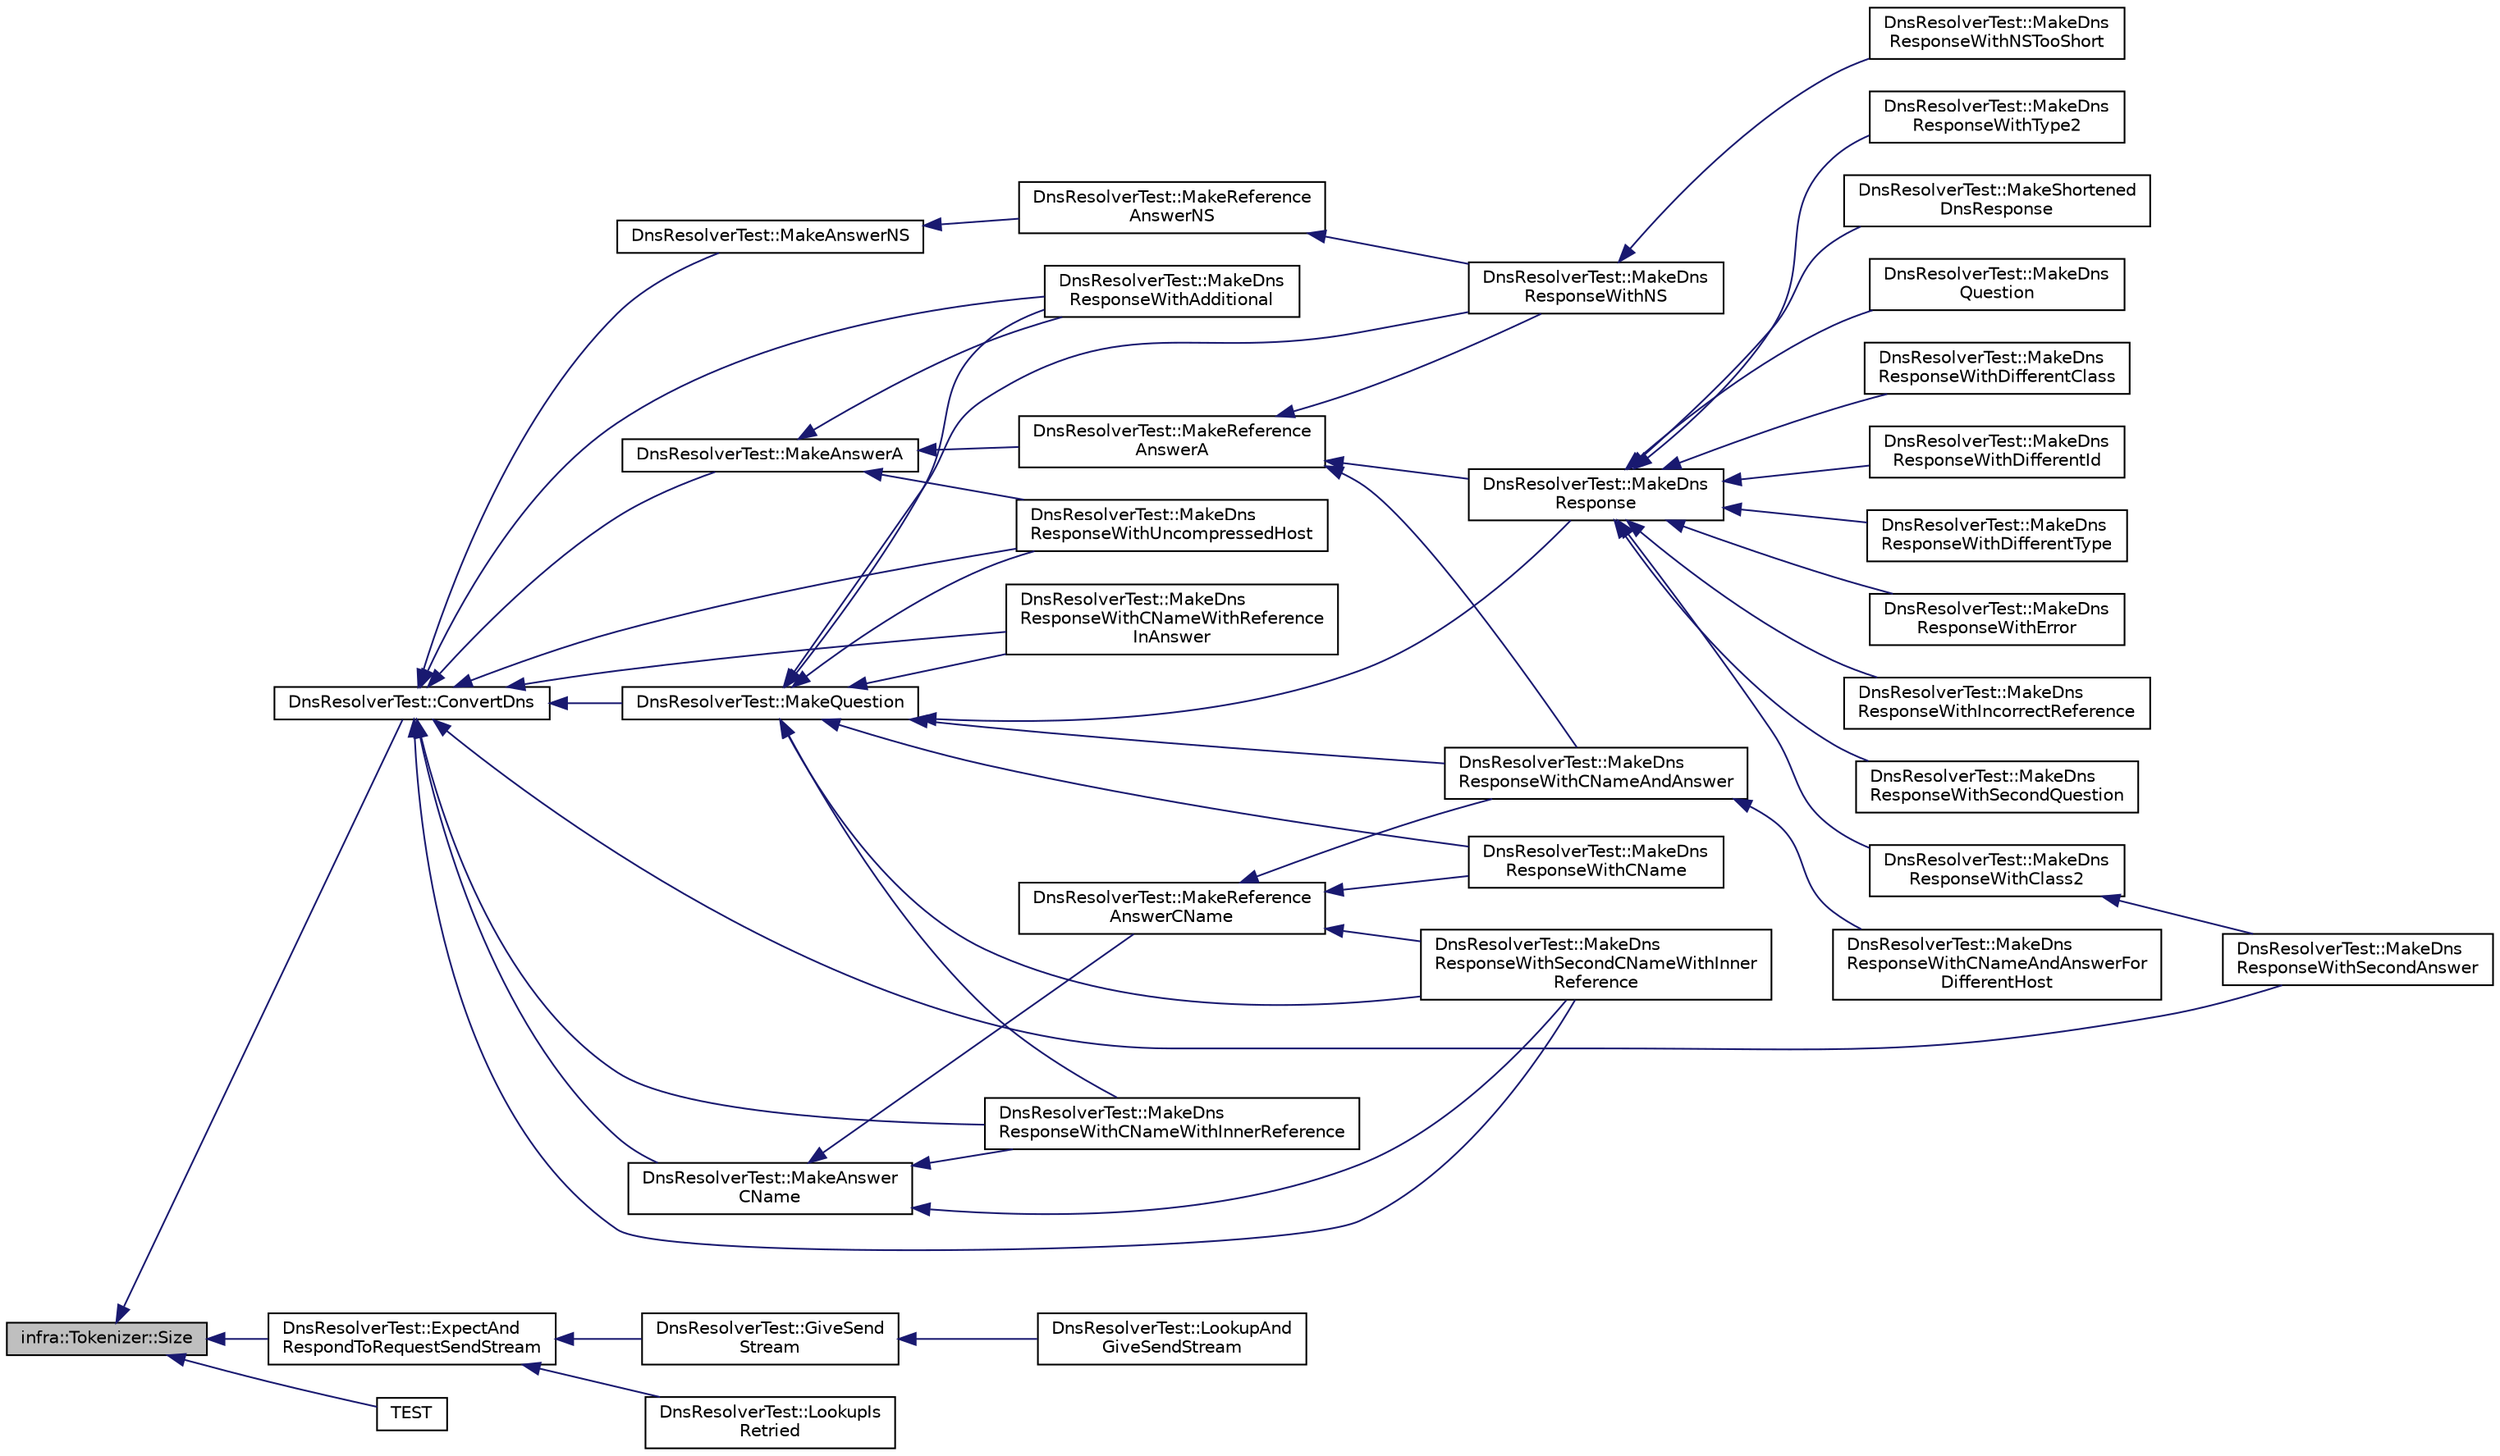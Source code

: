 digraph "infra::Tokenizer::Size"
{
 // INTERACTIVE_SVG=YES
  edge [fontname="Helvetica",fontsize="10",labelfontname="Helvetica",labelfontsize="10"];
  node [fontname="Helvetica",fontsize="10",shape=record];
  rankdir="LR";
  Node49 [label="infra::Tokenizer::Size",height=0.2,width=0.4,color="black", fillcolor="grey75", style="filled", fontcolor="black"];
  Node49 -> Node50 [dir="back",color="midnightblue",fontsize="10",style="solid",fontname="Helvetica"];
  Node50 [label="DnsResolverTest::ConvertDns",height=0.2,width=0.4,color="black", fillcolor="white", style="filled",URL="$dd/d31/class_dns_resolver_test.html#a1c035d4cb846223fedf429caf0d37b79"];
  Node50 -> Node51 [dir="back",color="midnightblue",fontsize="10",style="solid",fontname="Helvetica"];
  Node51 [label="DnsResolverTest::MakeAnswerA",height=0.2,width=0.4,color="black", fillcolor="white", style="filled",URL="$dd/d31/class_dns_resolver_test.html#a3427963f68ca8d1ba5a41e376d50fa24"];
  Node51 -> Node52 [dir="back",color="midnightblue",fontsize="10",style="solid",fontname="Helvetica"];
  Node52 [label="DnsResolverTest::MakeDns\lResponseWithAdditional",height=0.2,width=0.4,color="black", fillcolor="white", style="filled",URL="$dd/d31/class_dns_resolver_test.html#af8e3fb8492d5afe4ef04b32e9c942e9c"];
  Node51 -> Node53 [dir="back",color="midnightblue",fontsize="10",style="solid",fontname="Helvetica"];
  Node53 [label="DnsResolverTest::MakeDns\lResponseWithUncompressedHost",height=0.2,width=0.4,color="black", fillcolor="white", style="filled",URL="$dd/d31/class_dns_resolver_test.html#a0d44a80037cf4da5cd0be47f453d2230"];
  Node51 -> Node54 [dir="back",color="midnightblue",fontsize="10",style="solid",fontname="Helvetica"];
  Node54 [label="DnsResolverTest::MakeReference\lAnswerA",height=0.2,width=0.4,color="black", fillcolor="white", style="filled",URL="$dd/d31/class_dns_resolver_test.html#abe2e7ed706709110db6f125ca3f1308d"];
  Node54 -> Node55 [dir="back",color="midnightblue",fontsize="10",style="solid",fontname="Helvetica"];
  Node55 [label="DnsResolverTest::MakeDns\lResponse",height=0.2,width=0.4,color="black", fillcolor="white", style="filled",URL="$dd/d31/class_dns_resolver_test.html#a3464206c73c71f573c83ed7d2f315590"];
  Node55 -> Node56 [dir="back",color="midnightblue",fontsize="10",style="solid",fontname="Helvetica"];
  Node56 [label="DnsResolverTest::MakeDns\lQuestion",height=0.2,width=0.4,color="black", fillcolor="white", style="filled",URL="$dd/d31/class_dns_resolver_test.html#a82a4da40710d02032a29f891c3cd9532"];
  Node55 -> Node57 [dir="back",color="midnightblue",fontsize="10",style="solid",fontname="Helvetica"];
  Node57 [label="DnsResolverTest::MakeDns\lResponseWithClass2",height=0.2,width=0.4,color="black", fillcolor="white", style="filled",URL="$dd/d31/class_dns_resolver_test.html#a41342b31a9b5616f8e92a6b4759610a8"];
  Node57 -> Node58 [dir="back",color="midnightblue",fontsize="10",style="solid",fontname="Helvetica"];
  Node58 [label="DnsResolverTest::MakeDns\lResponseWithSecondAnswer",height=0.2,width=0.4,color="black", fillcolor="white", style="filled",URL="$dd/d31/class_dns_resolver_test.html#a0f8722d76c373c21941fecc5b174b943"];
  Node55 -> Node59 [dir="back",color="midnightblue",fontsize="10",style="solid",fontname="Helvetica"];
  Node59 [label="DnsResolverTest::MakeDns\lResponseWithDifferentClass",height=0.2,width=0.4,color="black", fillcolor="white", style="filled",URL="$dd/d31/class_dns_resolver_test.html#a4412b75835c120494b9aa34d8ed103f5"];
  Node55 -> Node60 [dir="back",color="midnightblue",fontsize="10",style="solid",fontname="Helvetica"];
  Node60 [label="DnsResolverTest::MakeDns\lResponseWithDifferentId",height=0.2,width=0.4,color="black", fillcolor="white", style="filled",URL="$dd/d31/class_dns_resolver_test.html#aeb1e74975692c05294577081a99051ec"];
  Node55 -> Node61 [dir="back",color="midnightblue",fontsize="10",style="solid",fontname="Helvetica"];
  Node61 [label="DnsResolverTest::MakeDns\lResponseWithDifferentType",height=0.2,width=0.4,color="black", fillcolor="white", style="filled",URL="$dd/d31/class_dns_resolver_test.html#aa1ca9c2ce7975cc7c33cddeba1c51f9e"];
  Node55 -> Node62 [dir="back",color="midnightblue",fontsize="10",style="solid",fontname="Helvetica"];
  Node62 [label="DnsResolverTest::MakeDns\lResponseWithError",height=0.2,width=0.4,color="black", fillcolor="white", style="filled",URL="$dd/d31/class_dns_resolver_test.html#a5ccb2a3b2f2964bba4145c2ccb854504"];
  Node55 -> Node63 [dir="back",color="midnightblue",fontsize="10",style="solid",fontname="Helvetica"];
  Node63 [label="DnsResolverTest::MakeDns\lResponseWithIncorrectReference",height=0.2,width=0.4,color="black", fillcolor="white", style="filled",URL="$dd/d31/class_dns_resolver_test.html#a61dd084e2fdd76a3982566450fec526a"];
  Node55 -> Node64 [dir="back",color="midnightblue",fontsize="10",style="solid",fontname="Helvetica"];
  Node64 [label="DnsResolverTest::MakeDns\lResponseWithSecondQuestion",height=0.2,width=0.4,color="black", fillcolor="white", style="filled",URL="$dd/d31/class_dns_resolver_test.html#a691e68449513a3b5d87662af28de34d4"];
  Node55 -> Node65 [dir="back",color="midnightblue",fontsize="10",style="solid",fontname="Helvetica"];
  Node65 [label="DnsResolverTest::MakeDns\lResponseWithType2",height=0.2,width=0.4,color="black", fillcolor="white", style="filled",URL="$dd/d31/class_dns_resolver_test.html#ab8e71a9830e1f7c121f5ce21918ebee5"];
  Node55 -> Node66 [dir="back",color="midnightblue",fontsize="10",style="solid",fontname="Helvetica"];
  Node66 [label="DnsResolverTest::MakeShortened\lDnsResponse",height=0.2,width=0.4,color="black", fillcolor="white", style="filled",URL="$dd/d31/class_dns_resolver_test.html#a2317d5e8f296ba62f39fb3225a8057e8"];
  Node54 -> Node67 [dir="back",color="midnightblue",fontsize="10",style="solid",fontname="Helvetica"];
  Node67 [label="DnsResolverTest::MakeDns\lResponseWithCNameAndAnswer",height=0.2,width=0.4,color="black", fillcolor="white", style="filled",URL="$dd/d31/class_dns_resolver_test.html#ac7d6d6185bd0c30b8ffe81a69d6a6c32"];
  Node67 -> Node68 [dir="back",color="midnightblue",fontsize="10",style="solid",fontname="Helvetica"];
  Node68 [label="DnsResolverTest::MakeDns\lResponseWithCNameAndAnswerFor\lDifferentHost",height=0.2,width=0.4,color="black", fillcolor="white", style="filled",URL="$dd/d31/class_dns_resolver_test.html#a83399f4e5aee2baac47b0933b3873257"];
  Node54 -> Node69 [dir="back",color="midnightblue",fontsize="10",style="solid",fontname="Helvetica"];
  Node69 [label="DnsResolverTest::MakeDns\lResponseWithNS",height=0.2,width=0.4,color="black", fillcolor="white", style="filled",URL="$dd/d31/class_dns_resolver_test.html#a3dac554da860c5098f25a027143eeb46"];
  Node69 -> Node70 [dir="back",color="midnightblue",fontsize="10",style="solid",fontname="Helvetica"];
  Node70 [label="DnsResolverTest::MakeDns\lResponseWithNSTooShort",height=0.2,width=0.4,color="black", fillcolor="white", style="filled",URL="$dd/d31/class_dns_resolver_test.html#a6d9d6b0ce30f898a271ebd87c4723909"];
  Node50 -> Node71 [dir="back",color="midnightblue",fontsize="10",style="solid",fontname="Helvetica"];
  Node71 [label="DnsResolverTest::MakeAnswer\lCName",height=0.2,width=0.4,color="black", fillcolor="white", style="filled",URL="$dd/d31/class_dns_resolver_test.html#a63fe229184e5860033749aef4c974bb2"];
  Node71 -> Node72 [dir="back",color="midnightblue",fontsize="10",style="solid",fontname="Helvetica"];
  Node72 [label="DnsResolverTest::MakeDns\lResponseWithCNameWithInnerReference",height=0.2,width=0.4,color="black", fillcolor="white", style="filled",URL="$dd/d31/class_dns_resolver_test.html#aee5271b765746f6bd1882a5ec1cc9df6"];
  Node71 -> Node73 [dir="back",color="midnightblue",fontsize="10",style="solid",fontname="Helvetica"];
  Node73 [label="DnsResolverTest::MakeDns\lResponseWithSecondCNameWithInner\lReference",height=0.2,width=0.4,color="black", fillcolor="white", style="filled",URL="$dd/d31/class_dns_resolver_test.html#a1b4a21646bf9fbe8a4aeea9541d2ca72"];
  Node71 -> Node74 [dir="back",color="midnightblue",fontsize="10",style="solid",fontname="Helvetica"];
  Node74 [label="DnsResolverTest::MakeReference\lAnswerCName",height=0.2,width=0.4,color="black", fillcolor="white", style="filled",URL="$dd/d31/class_dns_resolver_test.html#a8a0ae38c15e729a60d72f3f1b421fef3"];
  Node74 -> Node75 [dir="back",color="midnightblue",fontsize="10",style="solid",fontname="Helvetica"];
  Node75 [label="DnsResolverTest::MakeDns\lResponseWithCName",height=0.2,width=0.4,color="black", fillcolor="white", style="filled",URL="$dd/d31/class_dns_resolver_test.html#ad188bc7997f2f6bfce932a3a4ad9d36c"];
  Node74 -> Node67 [dir="back",color="midnightblue",fontsize="10",style="solid",fontname="Helvetica"];
  Node74 -> Node73 [dir="back",color="midnightblue",fontsize="10",style="solid",fontname="Helvetica"];
  Node50 -> Node76 [dir="back",color="midnightblue",fontsize="10",style="solid",fontname="Helvetica"];
  Node76 [label="DnsResolverTest::MakeAnswerNS",height=0.2,width=0.4,color="black", fillcolor="white", style="filled",URL="$dd/d31/class_dns_resolver_test.html#a4ae17795c4e4b128ec3b30b24e9e23cb"];
  Node76 -> Node77 [dir="back",color="midnightblue",fontsize="10",style="solid",fontname="Helvetica"];
  Node77 [label="DnsResolverTest::MakeReference\lAnswerNS",height=0.2,width=0.4,color="black", fillcolor="white", style="filled",URL="$dd/d31/class_dns_resolver_test.html#a9130516c26a2b8826d9a12cdfa92abd5"];
  Node77 -> Node69 [dir="back",color="midnightblue",fontsize="10",style="solid",fontname="Helvetica"];
  Node50 -> Node52 [dir="back",color="midnightblue",fontsize="10",style="solid",fontname="Helvetica"];
  Node50 -> Node72 [dir="back",color="midnightblue",fontsize="10",style="solid",fontname="Helvetica"];
  Node50 -> Node78 [dir="back",color="midnightblue",fontsize="10",style="solid",fontname="Helvetica"];
  Node78 [label="DnsResolverTest::MakeDns\lResponseWithCNameWithReference\lInAnswer",height=0.2,width=0.4,color="black", fillcolor="white", style="filled",URL="$dd/d31/class_dns_resolver_test.html#aa4cd5ebb23285b93c83dfd90d1e23253"];
  Node50 -> Node58 [dir="back",color="midnightblue",fontsize="10",style="solid",fontname="Helvetica"];
  Node50 -> Node73 [dir="back",color="midnightblue",fontsize="10",style="solid",fontname="Helvetica"];
  Node50 -> Node53 [dir="back",color="midnightblue",fontsize="10",style="solid",fontname="Helvetica"];
  Node50 -> Node79 [dir="back",color="midnightblue",fontsize="10",style="solid",fontname="Helvetica"];
  Node79 [label="DnsResolverTest::MakeQuestion",height=0.2,width=0.4,color="black", fillcolor="white", style="filled",URL="$dd/d31/class_dns_resolver_test.html#ad49f80a3f2edd5763376e87e0b0d88b4"];
  Node79 -> Node55 [dir="back",color="midnightblue",fontsize="10",style="solid",fontname="Helvetica"];
  Node79 -> Node52 [dir="back",color="midnightblue",fontsize="10",style="solid",fontname="Helvetica"];
  Node79 -> Node75 [dir="back",color="midnightblue",fontsize="10",style="solid",fontname="Helvetica"];
  Node79 -> Node67 [dir="back",color="midnightblue",fontsize="10",style="solid",fontname="Helvetica"];
  Node79 -> Node72 [dir="back",color="midnightblue",fontsize="10",style="solid",fontname="Helvetica"];
  Node79 -> Node78 [dir="back",color="midnightblue",fontsize="10",style="solid",fontname="Helvetica"];
  Node79 -> Node69 [dir="back",color="midnightblue",fontsize="10",style="solid",fontname="Helvetica"];
  Node79 -> Node73 [dir="back",color="midnightblue",fontsize="10",style="solid",fontname="Helvetica"];
  Node79 -> Node53 [dir="back",color="midnightblue",fontsize="10",style="solid",fontname="Helvetica"];
  Node49 -> Node80 [dir="back",color="midnightblue",fontsize="10",style="solid",fontname="Helvetica"];
  Node80 [label="DnsResolverTest::ExpectAnd\lRespondToRequestSendStream",height=0.2,width=0.4,color="black", fillcolor="white", style="filled",URL="$dd/d31/class_dns_resolver_test.html#a79be6aaf8e255362c6d53115cb894b92"];
  Node80 -> Node81 [dir="back",color="midnightblue",fontsize="10",style="solid",fontname="Helvetica"];
  Node81 [label="DnsResolverTest::GiveSend\lStream",height=0.2,width=0.4,color="black", fillcolor="white", style="filled",URL="$dd/d31/class_dns_resolver_test.html#abde4764abb0aac972fee63c8358722f6"];
  Node81 -> Node82 [dir="back",color="midnightblue",fontsize="10",style="solid",fontname="Helvetica"];
  Node82 [label="DnsResolverTest::LookupAnd\lGiveSendStream",height=0.2,width=0.4,color="black", fillcolor="white", style="filled",URL="$dd/d31/class_dns_resolver_test.html#ab073f08530d8f41d887779fb79066f43"];
  Node80 -> Node83 [dir="back",color="midnightblue",fontsize="10",style="solid",fontname="Helvetica"];
  Node83 [label="DnsResolverTest::LookupIs\lRetried",height=0.2,width=0.4,color="black", fillcolor="white", style="filled",URL="$dd/d31/class_dns_resolver_test.html#afeae942858bcd81d5db1547252ecab80"];
  Node49 -> Node84 [dir="back",color="midnightblue",fontsize="10",style="solid",fontname="Helvetica"];
  Node84 [label="TEST",height=0.2,width=0.4,color="black", fillcolor="white", style="filled",URL="$df/dd7/_test_tokenizer_8cpp.html#af7b2f8e2b981087ed680204a3e0b45d3"];
}
